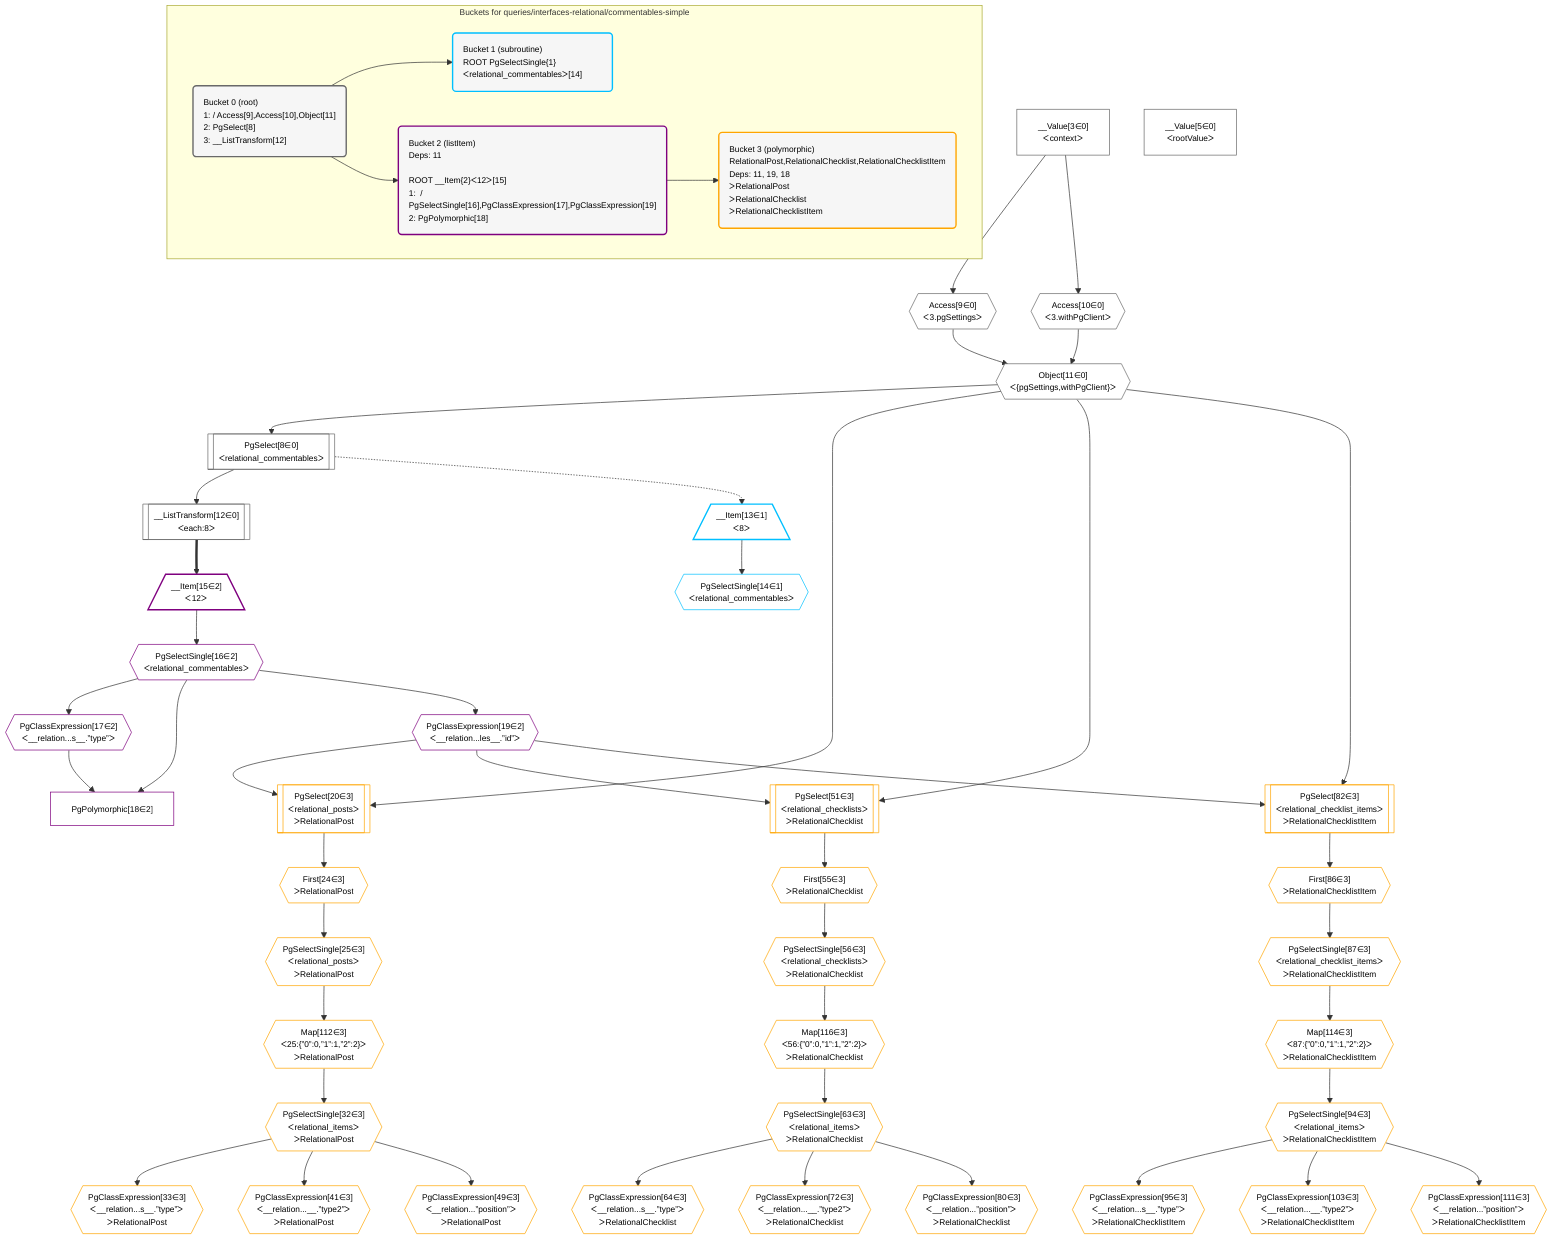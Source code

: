 %%{init: {'themeVariables': { 'fontSize': '12px'}}}%%
graph TD
    classDef path fill:#eee,stroke:#000,color:#000
    classDef plan fill:#fff,stroke-width:1px,color:#000
    classDef itemplan fill:#fff,stroke-width:2px,color:#000
    classDef unbatchedplan fill:#dff,stroke-width:1px,color:#000
    classDef sideeffectplan fill:#fcc,stroke-width:2px,color:#000
    classDef bucket fill:#f6f6f6,color:#000,stroke-width:2px,text-align:left


    %% define steps
    __Value3["__Value[3∈0]<br />ᐸcontextᐳ"]:::plan
    __Value5["__Value[5∈0]<br />ᐸrootValueᐳ"]:::plan
    Access9{{"Access[9∈0]<br />ᐸ3.pgSettingsᐳ"}}:::plan
    Access10{{"Access[10∈0]<br />ᐸ3.withPgClientᐳ"}}:::plan
    Object11{{"Object[11∈0]<br />ᐸ{pgSettings,withPgClient}ᐳ"}}:::plan
    PgSelect8[["PgSelect[8∈0]<br />ᐸrelational_commentablesᐳ"]]:::plan
    __ListTransform12[["__ListTransform[12∈0]<br />ᐸeach:8ᐳ"]]:::plan
    __Item13[/"__Item[13∈1]<br />ᐸ8ᐳ"\]:::itemplan
    PgSelectSingle14{{"PgSelectSingle[14∈1]<br />ᐸrelational_commentablesᐳ"}}:::plan
    __Item15[/"__Item[15∈2]<br />ᐸ12ᐳ"\]:::itemplan
    PgSelectSingle16{{"PgSelectSingle[16∈2]<br />ᐸrelational_commentablesᐳ"}}:::plan
    PgClassExpression17{{"PgClassExpression[17∈2]<br />ᐸ__relation...s__.”type”ᐳ"}}:::plan
    PgPolymorphic18["PgPolymorphic[18∈2]"]:::plan
    PgClassExpression19{{"PgClassExpression[19∈2]<br />ᐸ__relation...les__.”id”ᐳ"}}:::plan
    PgSelect20[["PgSelect[20∈3]<br />ᐸrelational_postsᐳ<br />ᐳRelationalPost"]]:::plan
    First24{{"First[24∈3]<br />ᐳRelationalPost"}}:::plan
    PgSelectSingle25{{"PgSelectSingle[25∈3]<br />ᐸrelational_postsᐳ<br />ᐳRelationalPost"}}:::plan
    Map112{{"Map[112∈3]<br />ᐸ25:{”0”:0,”1”:1,”2”:2}ᐳ<br />ᐳRelationalPost"}}:::plan
    PgSelectSingle32{{"PgSelectSingle[32∈3]<br />ᐸrelational_itemsᐳ<br />ᐳRelationalPost"}}:::plan
    PgClassExpression33{{"PgClassExpression[33∈3]<br />ᐸ__relation...s__.”type”ᐳ<br />ᐳRelationalPost"}}:::plan
    PgClassExpression41{{"PgClassExpression[41∈3]<br />ᐸ__relation...__.”type2”ᐳ<br />ᐳRelationalPost"}}:::plan
    PgClassExpression49{{"PgClassExpression[49∈3]<br />ᐸ__relation...”position”ᐳ<br />ᐳRelationalPost"}}:::plan
    PgSelect51[["PgSelect[51∈3]<br />ᐸrelational_checklistsᐳ<br />ᐳRelationalChecklist"]]:::plan
    First55{{"First[55∈3]<br />ᐳRelationalChecklist"}}:::plan
    PgSelectSingle56{{"PgSelectSingle[56∈3]<br />ᐸrelational_checklistsᐳ<br />ᐳRelationalChecklist"}}:::plan
    Map116{{"Map[116∈3]<br />ᐸ56:{”0”:0,”1”:1,”2”:2}ᐳ<br />ᐳRelationalChecklist"}}:::plan
    PgSelectSingle63{{"PgSelectSingle[63∈3]<br />ᐸrelational_itemsᐳ<br />ᐳRelationalChecklist"}}:::plan
    PgClassExpression64{{"PgClassExpression[64∈3]<br />ᐸ__relation...s__.”type”ᐳ<br />ᐳRelationalChecklist"}}:::plan
    PgClassExpression72{{"PgClassExpression[72∈3]<br />ᐸ__relation...__.”type2”ᐳ<br />ᐳRelationalChecklist"}}:::plan
    PgClassExpression80{{"PgClassExpression[80∈3]<br />ᐸ__relation...”position”ᐳ<br />ᐳRelationalChecklist"}}:::plan
    PgSelect82[["PgSelect[82∈3]<br />ᐸrelational_checklist_itemsᐳ<br />ᐳRelationalChecklistItem"]]:::plan
    First86{{"First[86∈3]<br />ᐳRelationalChecklistItem"}}:::plan
    PgSelectSingle87{{"PgSelectSingle[87∈3]<br />ᐸrelational_checklist_itemsᐳ<br />ᐳRelationalChecklistItem"}}:::plan
    Map114{{"Map[114∈3]<br />ᐸ87:{”0”:0,”1”:1,”2”:2}ᐳ<br />ᐳRelationalChecklistItem"}}:::plan
    PgSelectSingle94{{"PgSelectSingle[94∈3]<br />ᐸrelational_itemsᐳ<br />ᐳRelationalChecklistItem"}}:::plan
    PgClassExpression95{{"PgClassExpression[95∈3]<br />ᐸ__relation...s__.”type”ᐳ<br />ᐳRelationalChecklistItem"}}:::plan
    PgClassExpression103{{"PgClassExpression[103∈3]<br />ᐸ__relation...__.”type2”ᐳ<br />ᐳRelationalChecklistItem"}}:::plan
    PgClassExpression111{{"PgClassExpression[111∈3]<br />ᐸ__relation...”position”ᐳ<br />ᐳRelationalChecklistItem"}}:::plan

    %% plan dependencies
    __Value3 --> Access9
    __Value3 --> Access10
    Access9 & Access10 --> Object11
    Object11 --> PgSelect8
    PgSelect8 --> __ListTransform12
    PgSelect8 -.-> __Item13
    __Item13 --> PgSelectSingle14
    __ListTransform12 ==> __Item15
    __Item15 --> PgSelectSingle16
    PgSelectSingle16 --> PgClassExpression17
    PgSelectSingle16 & PgClassExpression17 --> PgPolymorphic18
    PgSelectSingle16 --> PgClassExpression19
    Object11 & PgClassExpression19 --> PgSelect20
    PgSelect20 --> First24
    First24 --> PgSelectSingle25
    PgSelectSingle25 --> Map112
    Map112 --> PgSelectSingle32
    PgSelectSingle32 --> PgClassExpression33
    PgSelectSingle32 --> PgClassExpression41
    PgSelectSingle32 --> PgClassExpression49
    Object11 & PgClassExpression19 --> PgSelect51
    PgSelect51 --> First55
    First55 --> PgSelectSingle56
    PgSelectSingle56 --> Map116
    Map116 --> PgSelectSingle63
    PgSelectSingle63 --> PgClassExpression64
    PgSelectSingle63 --> PgClassExpression72
    PgSelectSingle63 --> PgClassExpression80
    Object11 & PgClassExpression19 --> PgSelect82
    PgSelect82 --> First86
    First86 --> PgSelectSingle87
    PgSelectSingle87 --> Map114
    Map114 --> PgSelectSingle94
    PgSelectSingle94 --> PgClassExpression95
    PgSelectSingle94 --> PgClassExpression103
    PgSelectSingle94 --> PgClassExpression111

    subgraph "Buckets for queries/interfaces-relational/commentables-simple"
    Bucket0("Bucket 0 (root)<br />1:  / Access[9],Access[10],Object[11]<br />2: PgSelect[8]<br />3: __ListTransform[12]"):::bucket
    classDef bucket0 stroke:#696969
    class Bucket0,__Value3,__Value5,PgSelect8,Access9,Access10,Object11,__ListTransform12 bucket0
    Bucket1("Bucket 1 (subroutine)<br />ROOT PgSelectSingle{1}ᐸrelational_commentablesᐳ[14]"):::bucket
    classDef bucket1 stroke:#00bfff
    class Bucket1,__Item13,PgSelectSingle14 bucket1
    Bucket2("Bucket 2 (listItem)<br />Deps: 11<br /><br />ROOT __Item{2}ᐸ12ᐳ[15]<br />1:  / PgSelectSingle[16],PgClassExpression[17],PgClassExpression[19]<br />2: PgPolymorphic[18]"):::bucket
    classDef bucket2 stroke:#7f007f
    class Bucket2,__Item15,PgSelectSingle16,PgClassExpression17,PgPolymorphic18,PgClassExpression19 bucket2
    Bucket3("Bucket 3 (polymorphic)<br />RelationalPost,RelationalChecklist,RelationalChecklistItem<br />Deps: 11, 19, 18<br />ᐳRelationalPost<br />ᐳRelationalChecklist<br />ᐳRelationalChecklistItem"):::bucket
    classDef bucket3 stroke:#ffa500
    class Bucket3,PgSelect20,First24,PgSelectSingle25,PgSelectSingle32,PgClassExpression33,PgClassExpression41,PgClassExpression49,PgSelect51,First55,PgSelectSingle56,PgSelectSingle63,PgClassExpression64,PgClassExpression72,PgClassExpression80,PgSelect82,First86,PgSelectSingle87,PgSelectSingle94,PgClassExpression95,PgClassExpression103,PgClassExpression111,Map112,Map114,Map116 bucket3
    Bucket0 --> Bucket1 & Bucket2
    Bucket2 --> Bucket3
    end